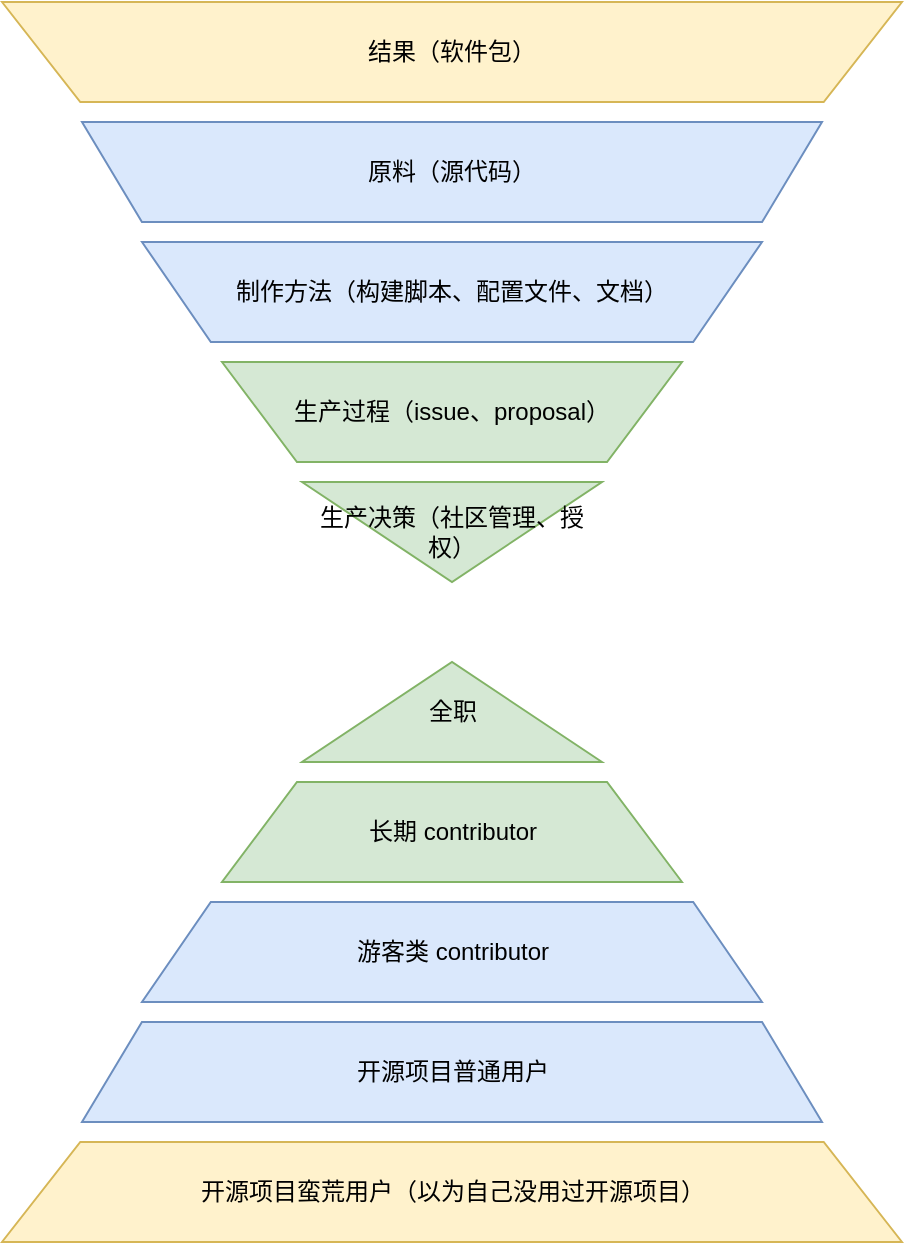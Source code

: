 <mxfile version="20.3.6" type="github">
  <diagram id="vevAVDqmmd_0dMbiI2vM" name="Page-1">
    <mxGraphModel dx="1427" dy="762" grid="1" gridSize="10" guides="1" tooltips="1" connect="1" arrows="1" fold="1" page="1" pageScale="1" pageWidth="827" pageHeight="1169" math="0" shadow="0">
      <root>
        <mxCell id="0" />
        <mxCell id="1" parent="0" />
        <mxCell id="hZJj_TBALTXMjyy7DJyN-3" value="结果（软件包）" style="verticalLabelPosition=middle;verticalAlign=middle;html=1;shape=trapezoid;perimeter=trapezoidPerimeter;whiteSpace=wrap;size=0.087;arcSize=10;flipV=1;labelPosition=center;align=center;rotation=0;fillColor=#fff2cc;strokeColor=#d6b656;" vertex="1" parent="1">
          <mxGeometry x="189" y="130" width="450" height="50" as="geometry" />
        </mxCell>
        <mxCell id="hZJj_TBALTXMjyy7DJyN-4" value="原料（源代码）" style="verticalLabelPosition=middle;verticalAlign=middle;html=1;shape=trapezoid;perimeter=trapezoidPerimeter;whiteSpace=wrap;size=0.081;arcSize=10;flipV=1;labelPosition=center;align=center;rotation=0;fillColor=#dae8fc;strokeColor=#6c8ebf;" vertex="1" parent="1">
          <mxGeometry x="229" y="190" width="370" height="50" as="geometry" />
        </mxCell>
        <mxCell id="hZJj_TBALTXMjyy7DJyN-5" value="制作方法（构建脚本、配置文件、文档）" style="verticalLabelPosition=middle;verticalAlign=middle;html=1;shape=trapezoid;perimeter=trapezoidPerimeter;whiteSpace=wrap;size=0.111;arcSize=10;flipV=1;labelPosition=center;align=center;rotation=0;fillColor=#dae8fc;strokeColor=#6c8ebf;" vertex="1" parent="1">
          <mxGeometry x="259" y="250" width="310" height="50" as="geometry" />
        </mxCell>
        <mxCell id="hZJj_TBALTXMjyy7DJyN-6" value="生产过程（issue、proposal）" style="verticalLabelPosition=middle;verticalAlign=middle;html=1;shape=trapezoid;perimeter=trapezoidPerimeter;whiteSpace=wrap;size=0.163;arcSize=10;flipV=1;labelPosition=center;align=center;rotation=0;fillColor=#d5e8d4;strokeColor=#82b366;" vertex="1" parent="1">
          <mxGeometry x="299" y="310" width="230" height="50" as="geometry" />
        </mxCell>
        <mxCell id="hZJj_TBALTXMjyy7DJyN-7" value="生产决策（社区管理、授权）" style="verticalLabelPosition=middle;verticalAlign=middle;html=1;shape=trapezoid;perimeter=trapezoidPerimeter;whiteSpace=wrap;size=0.5;arcSize=10;flipV=1;labelPosition=center;align=center;rotation=0;fillColor=#d5e8d4;strokeColor=#82b366;" vertex="1" parent="1">
          <mxGeometry x="339" y="370" width="150" height="50" as="geometry" />
        </mxCell>
        <mxCell id="hZJj_TBALTXMjyy7DJyN-22" value="" style="verticalLabelPosition=middle;verticalAlign=middle;html=1;shape=trapezoid;perimeter=trapezoidPerimeter;whiteSpace=wrap;size=0.087;arcSize=10;flipV=1;labelPosition=center;align=center;rotation=-180;fillColor=#fff2cc;strokeColor=#d6b656;" vertex="1" parent="1">
          <mxGeometry x="189" y="700" width="450" height="50" as="geometry" />
        </mxCell>
        <mxCell id="hZJj_TBALTXMjyy7DJyN-23" value="" style="verticalLabelPosition=middle;verticalAlign=middle;html=1;shape=trapezoid;perimeter=trapezoidPerimeter;whiteSpace=wrap;size=0.081;arcSize=10;flipV=1;labelPosition=center;align=center;rotation=-180;fillColor=#dae8fc;strokeColor=#6c8ebf;" vertex="1" parent="1">
          <mxGeometry x="229" y="640" width="370" height="50" as="geometry" />
        </mxCell>
        <mxCell id="hZJj_TBALTXMjyy7DJyN-24" value="" style="verticalLabelPosition=middle;verticalAlign=middle;html=1;shape=trapezoid;perimeter=trapezoidPerimeter;whiteSpace=wrap;size=0.111;arcSize=10;flipV=1;labelPosition=center;align=center;rotation=-180;fillColor=#dae8fc;strokeColor=#6c8ebf;" vertex="1" parent="1">
          <mxGeometry x="259" y="580" width="310" height="50" as="geometry" />
        </mxCell>
        <mxCell id="hZJj_TBALTXMjyy7DJyN-25" value="" style="verticalLabelPosition=middle;verticalAlign=middle;html=1;shape=trapezoid;perimeter=trapezoidPerimeter;whiteSpace=wrap;size=0.163;arcSize=10;flipV=1;labelPosition=center;align=center;rotation=-180;fillColor=#d5e8d4;strokeColor=#82b366;" vertex="1" parent="1">
          <mxGeometry x="299" y="520" width="230" height="50" as="geometry" />
        </mxCell>
        <mxCell id="hZJj_TBALTXMjyy7DJyN-26" value="" style="verticalLabelPosition=middle;verticalAlign=middle;html=1;shape=trapezoid;perimeter=trapezoidPerimeter;whiteSpace=wrap;size=0.5;arcSize=10;flipV=1;labelPosition=center;align=center;rotation=-180;fillColor=#d5e8d4;strokeColor=#82b366;" vertex="1" parent="1">
          <mxGeometry x="339" y="460" width="150" height="50" as="geometry" />
        </mxCell>
        <mxCell id="hZJj_TBALTXMjyy7DJyN-27" value="开源项目蛮荒用户（以为自己没用过开源项目）" style="text;html=1;align=center;verticalAlign=middle;resizable=0;points=[];autosize=1;strokeColor=none;fillColor=none;" vertex="1" parent="1">
          <mxGeometry x="274" y="710" width="280" height="30" as="geometry" />
        </mxCell>
        <mxCell id="hZJj_TBALTXMjyy7DJyN-28" value="开源项目普通用户" style="text;html=1;align=center;verticalAlign=middle;resizable=0;points=[];autosize=1;strokeColor=none;fillColor=none;" vertex="1" parent="1">
          <mxGeometry x="354" y="650" width="120" height="30" as="geometry" />
        </mxCell>
        <mxCell id="hZJj_TBALTXMjyy7DJyN-29" value="游客类 contributor" style="text;html=1;align=center;verticalAlign=middle;resizable=0;points=[];autosize=1;strokeColor=none;fillColor=none;" vertex="1" parent="1">
          <mxGeometry x="354" y="590" width="120" height="30" as="geometry" />
        </mxCell>
        <mxCell id="hZJj_TBALTXMjyy7DJyN-30" value="长期 contributor" style="text;html=1;align=center;verticalAlign=middle;resizable=0;points=[];autosize=1;strokeColor=none;fillColor=none;" vertex="1" parent="1">
          <mxGeometry x="359" y="530" width="110" height="30" as="geometry" />
        </mxCell>
        <mxCell id="hZJj_TBALTXMjyy7DJyN-31" value="全职" style="text;html=1;align=center;verticalAlign=middle;resizable=0;points=[];autosize=1;strokeColor=none;fillColor=none;" vertex="1" parent="1">
          <mxGeometry x="389" y="470" width="50" height="30" as="geometry" />
        </mxCell>
      </root>
    </mxGraphModel>
  </diagram>
</mxfile>
